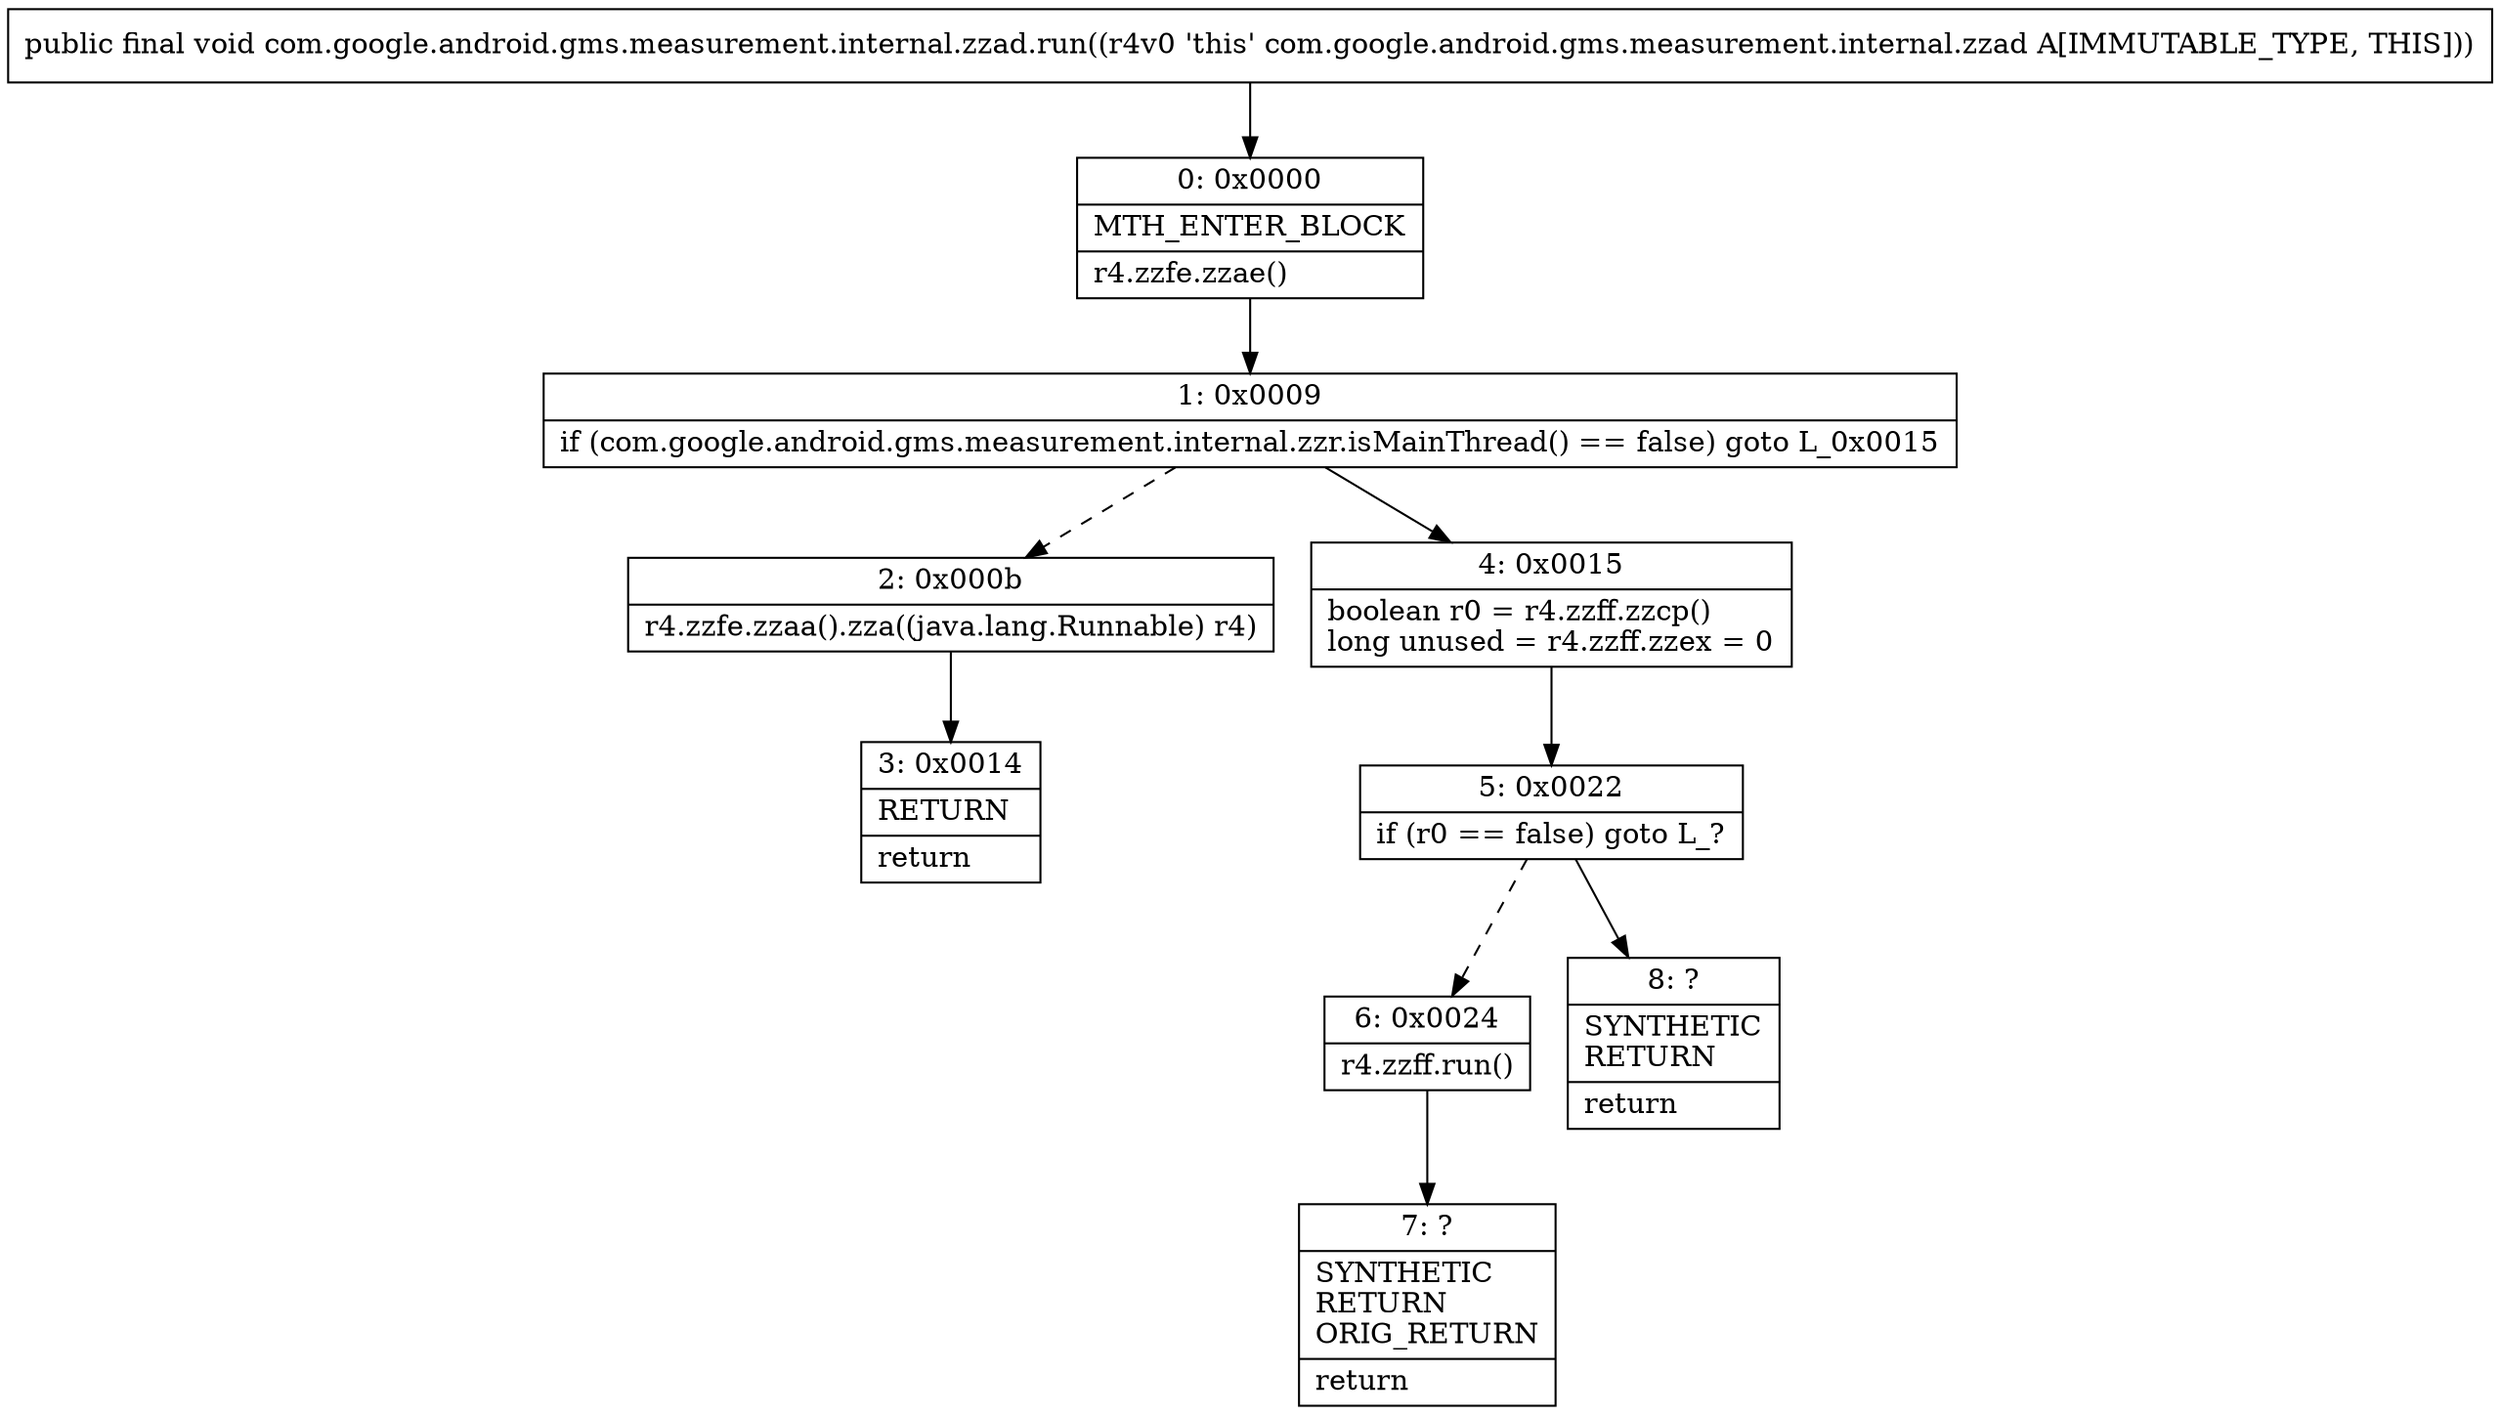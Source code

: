 digraph "CFG forcom.google.android.gms.measurement.internal.zzad.run()V" {
Node_0 [shape=record,label="{0\:\ 0x0000|MTH_ENTER_BLOCK\l|r4.zzfe.zzae()\l}"];
Node_1 [shape=record,label="{1\:\ 0x0009|if (com.google.android.gms.measurement.internal.zzr.isMainThread() == false) goto L_0x0015\l}"];
Node_2 [shape=record,label="{2\:\ 0x000b|r4.zzfe.zzaa().zza((java.lang.Runnable) r4)\l}"];
Node_3 [shape=record,label="{3\:\ 0x0014|RETURN\l|return\l}"];
Node_4 [shape=record,label="{4\:\ 0x0015|boolean r0 = r4.zzff.zzcp()\llong unused = r4.zzff.zzex = 0\l}"];
Node_5 [shape=record,label="{5\:\ 0x0022|if (r0 == false) goto L_?\l}"];
Node_6 [shape=record,label="{6\:\ 0x0024|r4.zzff.run()\l}"];
Node_7 [shape=record,label="{7\:\ ?|SYNTHETIC\lRETURN\lORIG_RETURN\l|return\l}"];
Node_8 [shape=record,label="{8\:\ ?|SYNTHETIC\lRETURN\l|return\l}"];
MethodNode[shape=record,label="{public final void com.google.android.gms.measurement.internal.zzad.run((r4v0 'this' com.google.android.gms.measurement.internal.zzad A[IMMUTABLE_TYPE, THIS])) }"];
MethodNode -> Node_0;
Node_0 -> Node_1;
Node_1 -> Node_2[style=dashed];
Node_1 -> Node_4;
Node_2 -> Node_3;
Node_4 -> Node_5;
Node_5 -> Node_6[style=dashed];
Node_5 -> Node_8;
Node_6 -> Node_7;
}

